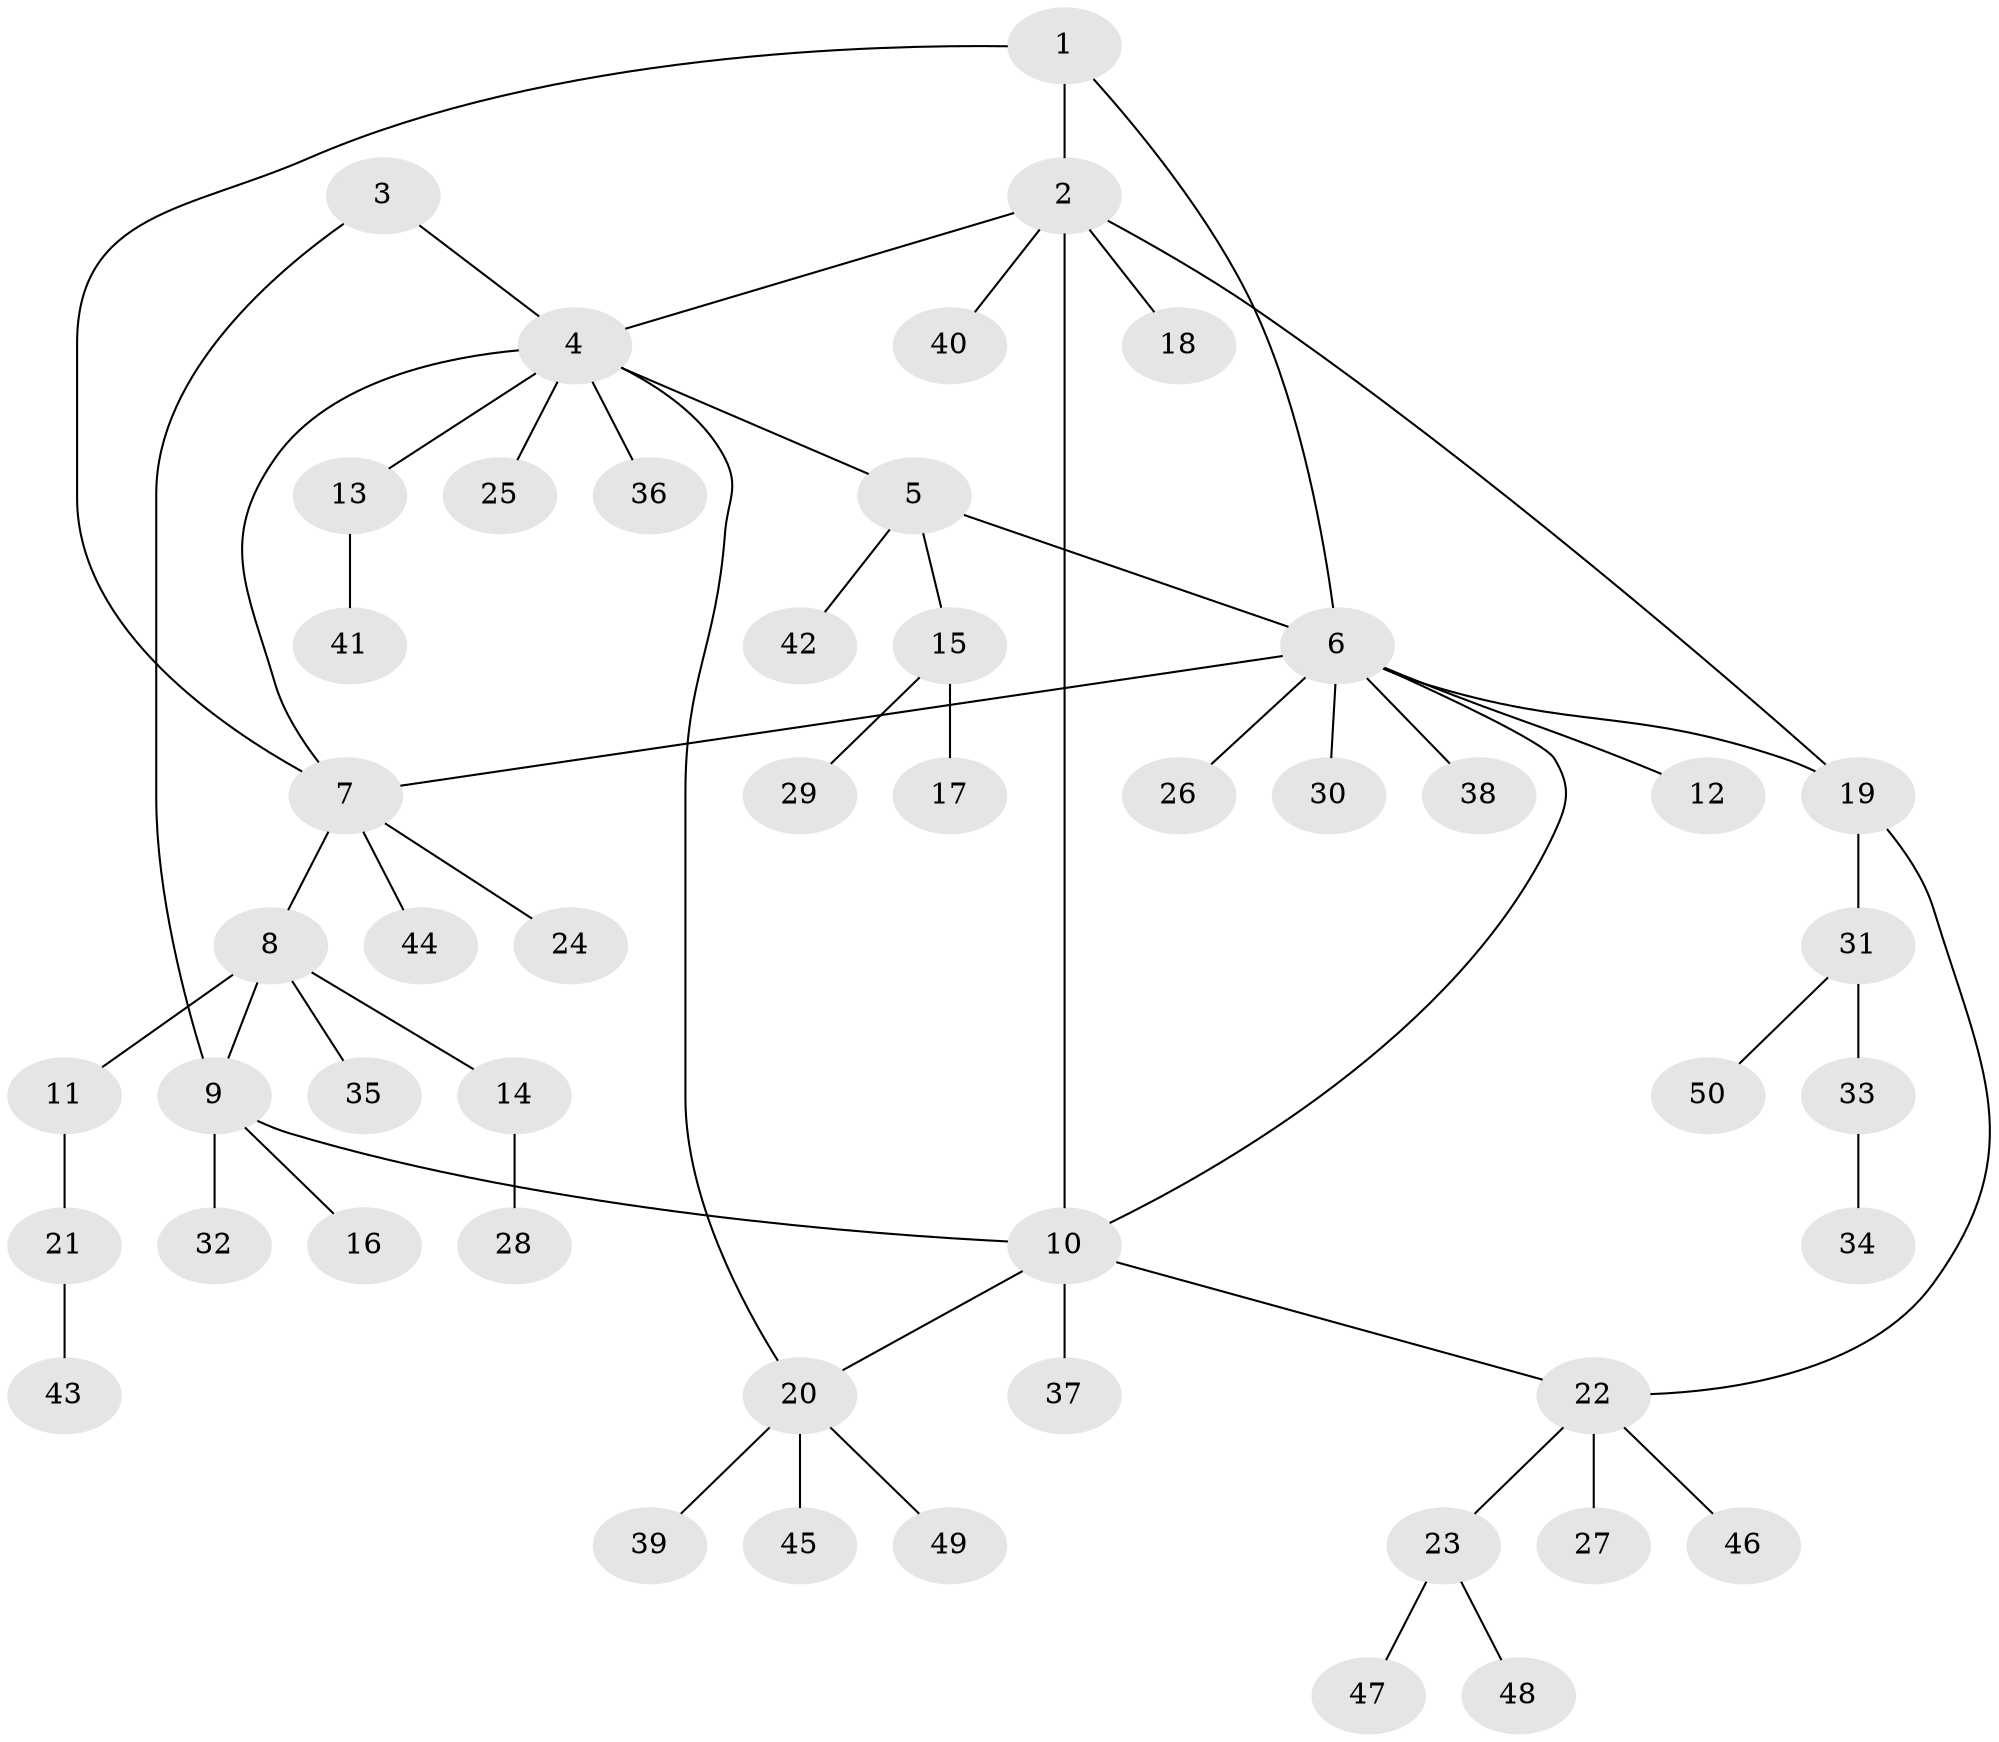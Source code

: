 // coarse degree distribution, {9: 0.02857142857142857, 5: 0.05714285714285714, 2: 0.17142857142857143, 8: 0.02857142857142857, 3: 0.02857142857142857, 4: 0.17142857142857143, 1: 0.5142857142857142}
// Generated by graph-tools (version 1.1) at 2025/24/03/03/25 07:24:10]
// undirected, 50 vertices, 58 edges
graph export_dot {
graph [start="1"]
  node [color=gray90,style=filled];
  1;
  2;
  3;
  4;
  5;
  6;
  7;
  8;
  9;
  10;
  11;
  12;
  13;
  14;
  15;
  16;
  17;
  18;
  19;
  20;
  21;
  22;
  23;
  24;
  25;
  26;
  27;
  28;
  29;
  30;
  31;
  32;
  33;
  34;
  35;
  36;
  37;
  38;
  39;
  40;
  41;
  42;
  43;
  44;
  45;
  46;
  47;
  48;
  49;
  50;
  1 -- 2;
  1 -- 6;
  1 -- 7;
  2 -- 4;
  2 -- 10;
  2 -- 18;
  2 -- 19;
  2 -- 40;
  3 -- 4;
  3 -- 9;
  4 -- 5;
  4 -- 7;
  4 -- 13;
  4 -- 20;
  4 -- 25;
  4 -- 36;
  5 -- 6;
  5 -- 15;
  5 -- 42;
  6 -- 7;
  6 -- 10;
  6 -- 12;
  6 -- 19;
  6 -- 26;
  6 -- 30;
  6 -- 38;
  7 -- 8;
  7 -- 24;
  7 -- 44;
  8 -- 9;
  8 -- 11;
  8 -- 14;
  8 -- 35;
  9 -- 10;
  9 -- 16;
  9 -- 32;
  10 -- 20;
  10 -- 22;
  10 -- 37;
  11 -- 21;
  13 -- 41;
  14 -- 28;
  15 -- 17;
  15 -- 29;
  19 -- 22;
  19 -- 31;
  20 -- 39;
  20 -- 45;
  20 -- 49;
  21 -- 43;
  22 -- 23;
  22 -- 27;
  22 -- 46;
  23 -- 47;
  23 -- 48;
  31 -- 33;
  31 -- 50;
  33 -- 34;
}
